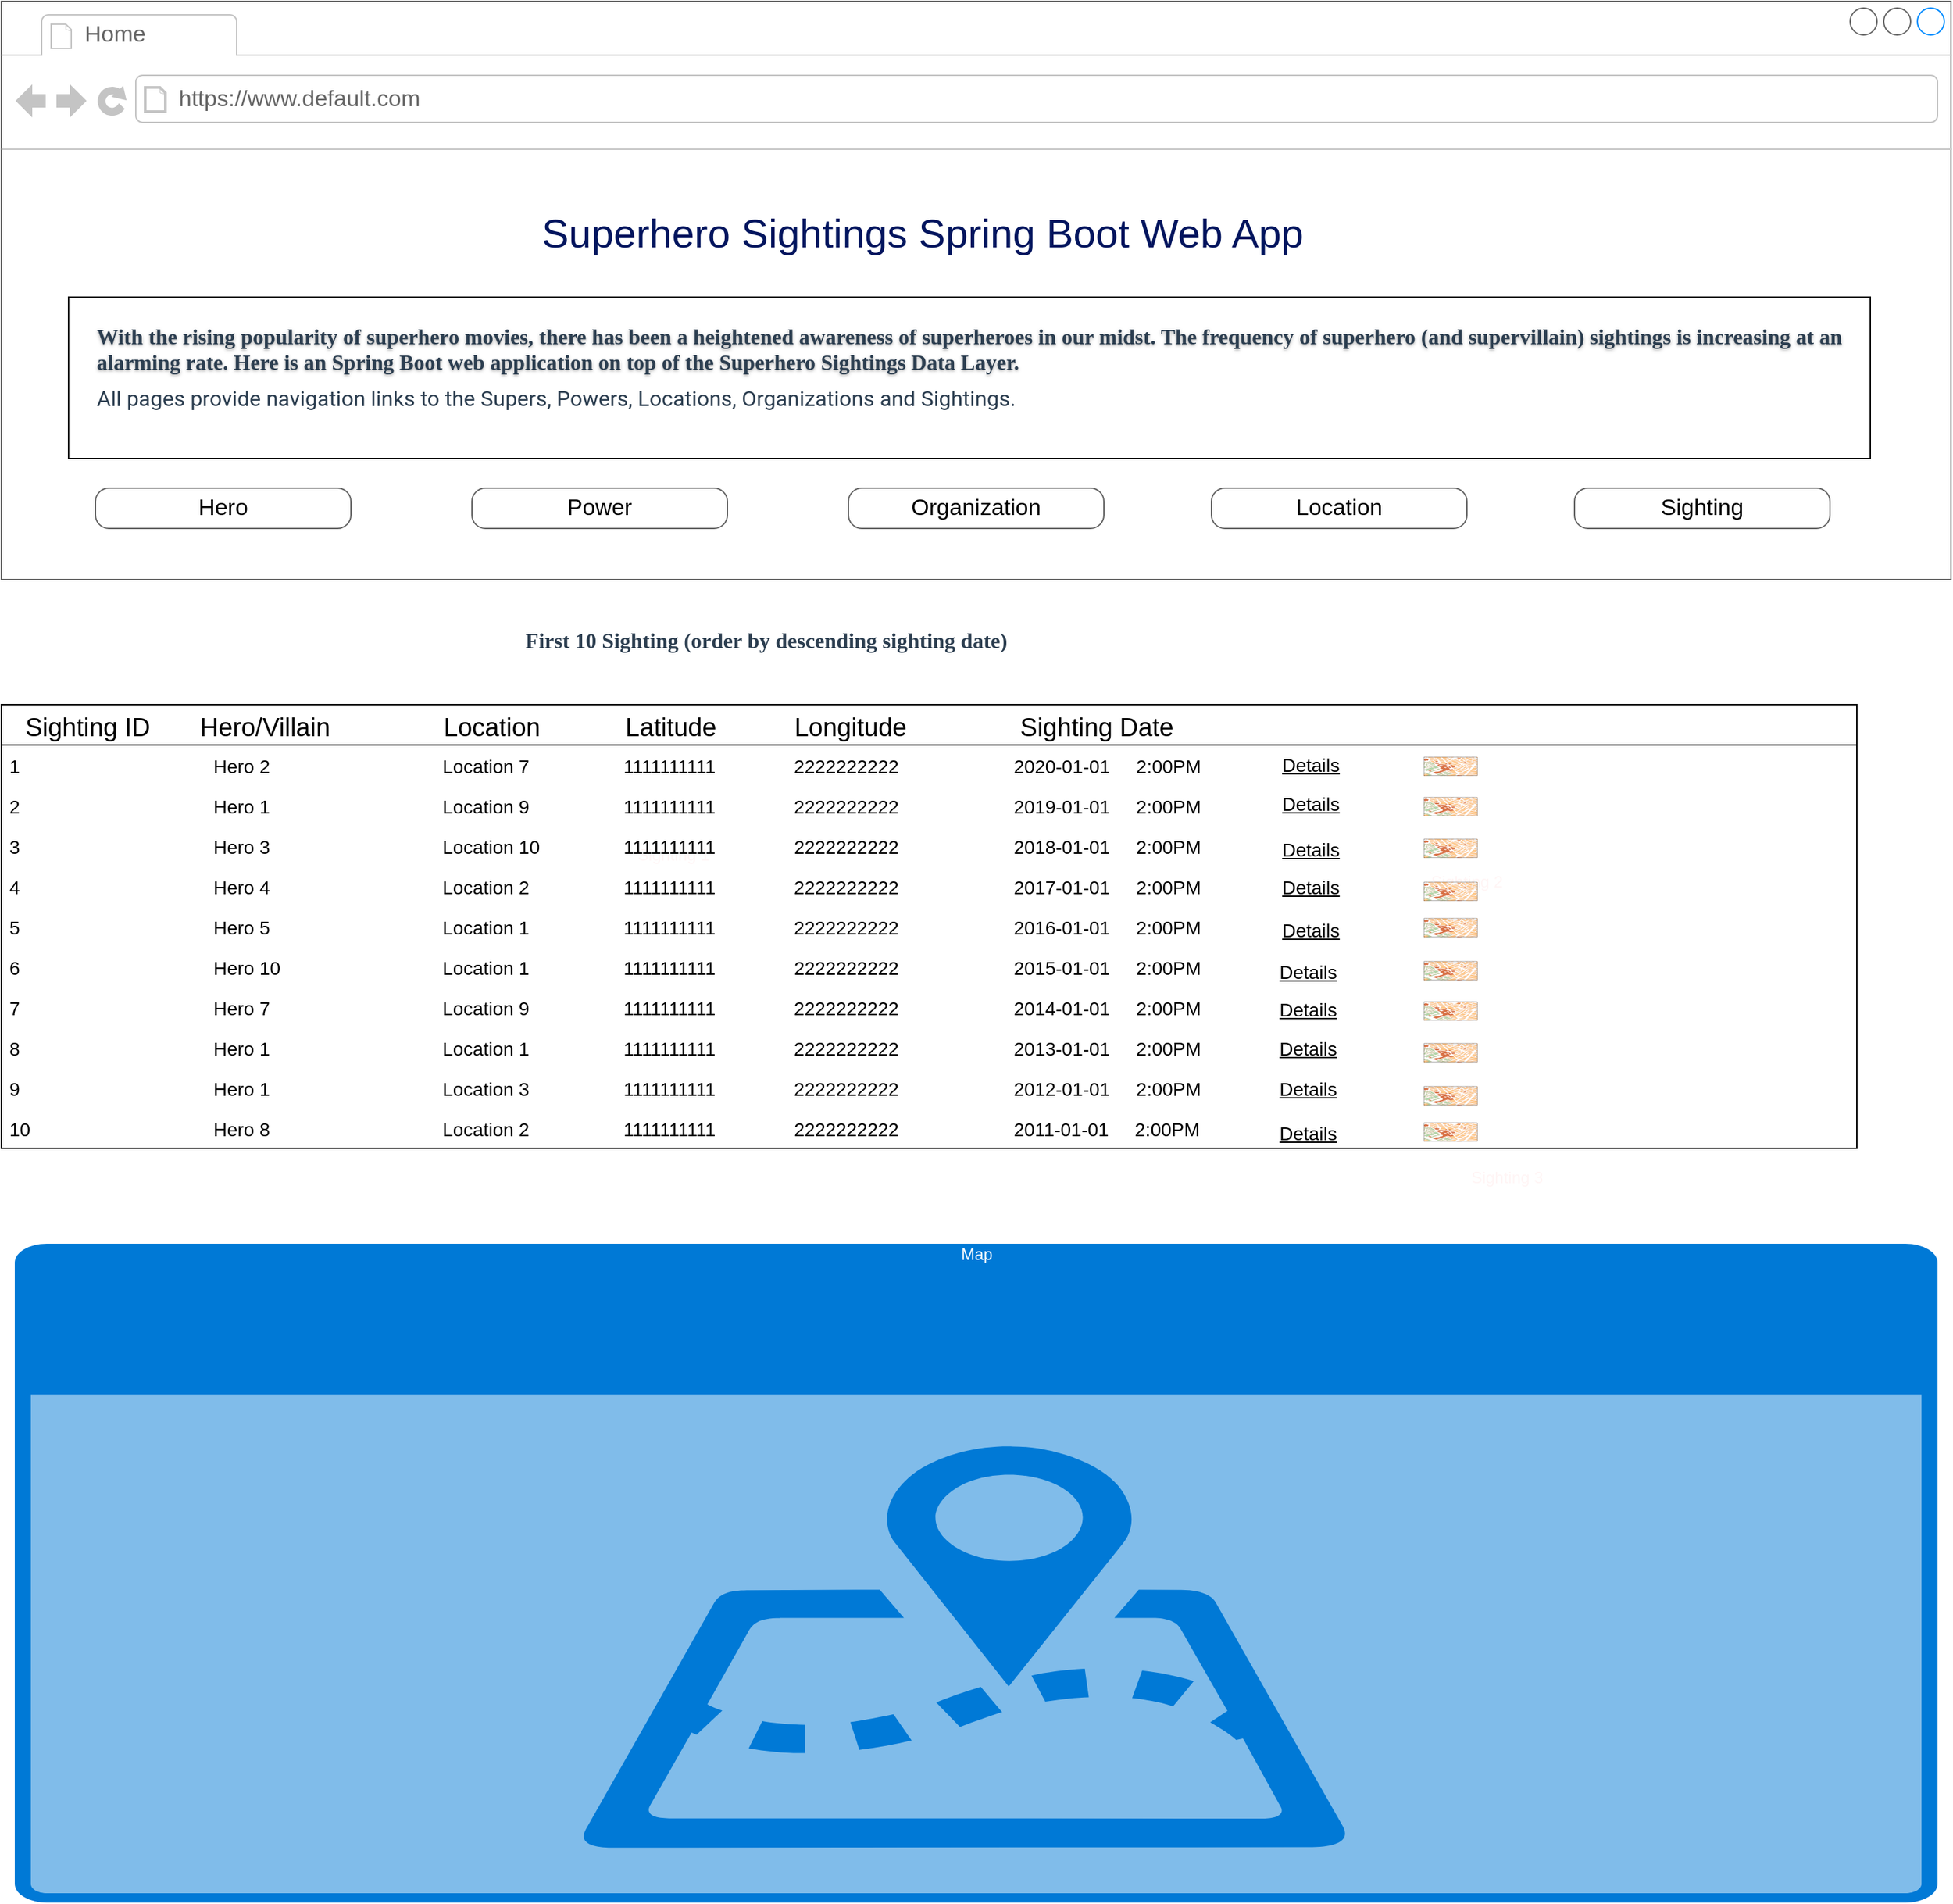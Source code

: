 <mxfile version="20.6.0" type="device"><diagram name="Page-1" id="2cc2dc42-3aac-f2a9-1cec-7a8b7cbee084"><mxGraphModel dx="1278" dy="539" grid="1" gridSize="10" guides="1" tooltips="1" connect="1" arrows="1" fold="1" page="1" pageScale="1" pageWidth="1100" pageHeight="850" background="none" math="0" shadow="0"><root><mxCell id="0"/><mxCell id="1" parent="0"/><mxCell id="7026571954dc6520-1" value="" style="strokeWidth=1;shadow=0;dashed=0;align=left;html=1;shape=mxgraph.mockup.containers.browserWindow;rSize=0;strokeColor=#666666;mainText=,;recursiveResize=0;rounded=0;labelBackgroundColor=none;fontFamily=Verdana;fontSize=12" parent="1" vertex="1"><mxGeometry x="250" y="20" width="1450" height="430" as="geometry"/></mxCell><mxCell id="7026571954dc6520-2" value="Home" style="strokeWidth=1;shadow=0;dashed=0;align=center;html=1;shape=mxgraph.mockup.containers.anchor;fontSize=17;fontColor=#666666;align=left;" parent="7026571954dc6520-1" vertex="1"><mxGeometry x="60" y="12" width="150" height="26" as="geometry"/></mxCell><mxCell id="7026571954dc6520-3" value="https://www.default.com" style="strokeWidth=1;shadow=0;dashed=0;align=center;html=1;shape=mxgraph.mockup.containers.anchor;rSize=0;fontSize=17;fontColor=#666666;align=left;" parent="7026571954dc6520-1" vertex="1"><mxGeometry x="130" y="60" width="250" height="26" as="geometry"/></mxCell><mxCell id="7026571954dc6520-4" value="&lt;h2 style=&quot;box-sizing: border-box; margin-top: 0px; margin-bottom: 0.5rem; font-weight: 300; line-height: 1.2; font-size: 1.875rem; font-family: Arial, Helvetica, sans-serif; color: rgb(2, 21, 94); padding-top: 12px; padding-bottom: 0px; background-color: rgb(255, 255, 255);&quot; id=&quot;yui_3_17_2_1_1667340755161_39&quot;&gt;Superhero Sightings Spring Boot Web App&lt;/h2&gt;" style="text;html=1;points=[];align=left;verticalAlign=top;spacingTop=-4;fontSize=30;fontFamily=Verdana;fontStyle=0" parent="7026571954dc6520-1" vertex="1"><mxGeometry x="400" y="140" width="590" height="50" as="geometry"/></mxCell><mxCell id="jvbijX7r-PZZ7w1VG2m_-4" value="" style="group" parent="7026571954dc6520-1" vertex="1" connectable="0"><mxGeometry x="70" y="362" width="1020" height="30" as="geometry"/></mxCell><mxCell id="7026571954dc6520-18" value="Hero" style="strokeWidth=1;shadow=0;dashed=0;align=center;html=1;shape=mxgraph.mockup.buttons.button;strokeColor=#666666;mainText=;buttonStyle=round;fontSize=17;fontStyle=0;fillColor=none;whiteSpace=wrap;rounded=0;labelBackgroundColor=none;" parent="jvbijX7r-PZZ7w1VG2m_-4" vertex="1"><mxGeometry width="190" height="30" as="geometry"/></mxCell><mxCell id="7026571954dc6520-19" value="Power" style="strokeWidth=1;shadow=0;dashed=0;align=center;html=1;shape=mxgraph.mockup.buttons.button;strokeColor=#666666;mainText=;buttonStyle=round;fontSize=17;fontStyle=0;fillColor=none;whiteSpace=wrap;rounded=0;labelBackgroundColor=none;" parent="jvbijX7r-PZZ7w1VG2m_-4" vertex="1"><mxGeometry x="280" width="190" height="30" as="geometry"/></mxCell><mxCell id="jvbijX7r-PZZ7w1VG2m_-1" value="Organization" style="strokeWidth=1;shadow=0;dashed=0;align=center;html=1;shape=mxgraph.mockup.buttons.button;strokeColor=#666666;mainText=;buttonStyle=round;fontSize=17;fontStyle=0;fillColor=none;whiteSpace=wrap;rounded=0;labelBackgroundColor=none;" parent="jvbijX7r-PZZ7w1VG2m_-4" vertex="1"><mxGeometry x="560" width="190" height="30" as="geometry"/></mxCell><mxCell id="jvbijX7r-PZZ7w1VG2m_-2" value="Location" style="strokeWidth=1;shadow=0;dashed=0;align=center;html=1;shape=mxgraph.mockup.buttons.button;strokeColor=#666666;mainText=;buttonStyle=round;fontSize=17;fontStyle=0;fillColor=none;whiteSpace=wrap;rounded=0;labelBackgroundColor=none;" parent="jvbijX7r-PZZ7w1VG2m_-4" vertex="1"><mxGeometry x="830" width="190" height="30" as="geometry"/></mxCell><mxCell id="jvbijX7r-PZZ7w1VG2m_-3" value="Sighting" style="strokeWidth=1;shadow=0;dashed=0;align=center;html=1;shape=mxgraph.mockup.buttons.button;strokeColor=#666666;mainText=;buttonStyle=round;fontSize=17;fontStyle=0;fillColor=none;whiteSpace=wrap;rounded=0;labelBackgroundColor=none;" parent="7026571954dc6520-1" vertex="1"><mxGeometry x="1170" y="362" width="190" height="30" as="geometry"/></mxCell><mxCell id="30hN6AOwJ3vIYSbZao_b-1" value="" style="rounded=0;whiteSpace=wrap;html=1;" vertex="1" parent="7026571954dc6520-1"><mxGeometry x="50" y="220" width="1340" height="120" as="geometry"/></mxCell><mxCell id="30hN6AOwJ3vIYSbZao_b-2" value="&lt;h6 style=&quot;box-sizing: border-box; text-shadow: rgba(0, 0, 0, 0.2) 0px 1px 3px, rgba(0, 0, 0, 0.1) 0px 1px 1px, rgba(0, 0, 0, 0.1) 0px 1px 2px; margin-top: 0px; margin-bottom: 0.5rem; line-height: 1.2; font-size: 1rem; font-family: &amp;quot;Roboto Slab&amp;quot;, Georgia, serif; color: rgb(44, 62, 80); background-color: rgb(255, 255, 255); text-align: justify;&quot;&gt;With the rising popularity of superhero movies, there has been a heightened awareness of superheroes in our midst. The frequency of superhero (and supervillain) sightings is increasing at an alarming rate. Here is an Spring Boot web application on top of the Superhero Sightings Data Layer.&lt;/h6&gt;&lt;p style=&quot;box-sizing: border-box; text-shadow: rgba(0, 0, 0, 0.01) 0px 0px 1px; margin-top: 0px; margin-bottom: 1rem; color: rgb(44, 62, 80); font-family: Roboto, Arial, sans-serif; font-size: 16px; text-align: start; background-color: rgb(255, 255, 255);&quot;&gt;All pages provide navigation links to the Supers, Powers, Locations, Organizations and Sightings.&lt;/p&gt;" style="text;html=1;strokeColor=none;fillColor=none;align=center;verticalAlign=middle;whiteSpace=wrap;rounded=0;" vertex="1" parent="7026571954dc6520-1"><mxGeometry x="70" y="230" width="1300" height="100" as="geometry"/></mxCell><mxCell id="kMfeL1CHyE3TxEFatec0-3" value="Map" style="html=1;strokeColor=none;fillColor=#0079D6;labelPosition=center;verticalLabelPosition=middle;verticalAlign=top;align=center;fontSize=12;outlineConnect=0;spacingTop=-6;fontColor=#FFFFFF;sketch=0;shape=mxgraph.sitemap.map;" parent="1" vertex="1"><mxGeometry x="260" y="944" width="1430" height="490" as="geometry"/></mxCell><mxCell id="kMfeL1CHyE3TxEFatec0-4" value="" style="shape=image;html=1;verticalAlign=top;verticalLabelPosition=bottom;labelBackgroundColor=#ffffff;imageAspect=0;aspect=fixed;image=https://cdn3.iconfinder.com/data/icons/internet-and-web-4/78/internt_web_technology-08-128.png" parent="1" vertex="1"><mxGeometry x="1242" y="1070" width="128" height="128" as="geometry"/></mxCell><mxCell id="kMfeL1CHyE3TxEFatec0-5" value="" style="shape=image;html=1;verticalAlign=top;verticalLabelPosition=bottom;labelBackgroundColor=#ffffff;imageAspect=0;aspect=fixed;image=https://cdn3.iconfinder.com/data/icons/internet-and-web-4/78/internt_web_technology-08-128.png" parent="1" vertex="1"><mxGeometry x="1340" y="1110" width="128" height="128" as="geometry"/></mxCell><mxCell id="kMfeL1CHyE3TxEFatec0-6" value="" style="shape=image;html=1;verticalAlign=top;verticalLabelPosition=bottom;labelBackgroundColor=#ffffff;imageAspect=0;aspect=fixed;image=https://cdn3.iconfinder.com/data/icons/internet-and-web-4/78/internt_web_technology-08-128.png" parent="1" vertex="1"><mxGeometry x="592" y="1100" width="128" height="128" as="geometry"/></mxCell><mxCell id="kMfeL1CHyE3TxEFatec0-7" value="Sighting 1" style="text;html=1;strokeColor=none;fillColor=none;align=center;verticalAlign=middle;whiteSpace=wrap;rounded=0;fontColor=#FFF5F5;" parent="1" vertex="1"><mxGeometry x="720" y="640" width="60" height="30" as="geometry"/></mxCell><mxCell id="kMfeL1CHyE3TxEFatec0-8" value="Sighting 2" style="text;html=1;strokeColor=none;fillColor=none;align=center;verticalAlign=middle;whiteSpace=wrap;rounded=0;fontColor=#FFF5F5;" parent="1" vertex="1"><mxGeometry x="1310" y="660" width="60" height="30" as="geometry"/></mxCell><mxCell id="kMfeL1CHyE3TxEFatec0-9" value="Sighting 3" style="text;html=1;strokeColor=none;fillColor=none;align=center;verticalAlign=middle;whiteSpace=wrap;rounded=0;fontColor=#FFF5F5;" parent="1" vertex="1"><mxGeometry x="1340" y="880" width="60" height="30" as="geometry"/></mxCell><mxCell id="aXiLua8sY6bFVQbEmq-i-1" value="   Sighting ID       Hero/Villain                Location            Latitude           Longitude                Sighting Date" style="swimlane;fontStyle=0;childLayout=stackLayout;horizontal=1;startSize=30;horizontalStack=0;resizeParent=1;resizeParentMax=0;resizeLast=0;collapsible=1;marginBottom=0;fontSize=19;align=left;" parent="1" vertex="1"><mxGeometry x="250" y="543" width="1380" height="330" as="geometry"/></mxCell><mxCell id="aXiLua8sY6bFVQbEmq-i-2" value="1                                     Hero 2                                 Location 7                  1111111111               2222222222                      2020-01-01     2:00PM                     " style="text;strokeColor=none;fillColor=none;align=left;verticalAlign=middle;spacingLeft=4;spacingRight=4;overflow=hidden;points=[[0,0.5],[1,0.5]];portConstraint=eastwest;rotatable=0;fontSize=14;fontStyle=0" parent="aXiLua8sY6bFVQbEmq-i-1" vertex="1"><mxGeometry y="30" width="1380" height="30" as="geometry"/></mxCell><mxCell id="aXiLua8sY6bFVQbEmq-i-3" value="2                                     Hero 1                                 Location 9                  1111111111               2222222222                      2019-01-01     2:00PM         " style="text;strokeColor=none;fillColor=none;align=left;verticalAlign=middle;spacingLeft=4;spacingRight=4;overflow=hidden;points=[[0,0.5],[1,0.5]];portConstraint=eastwest;rotatable=0;fontSize=14;fontStyle=0" parent="aXiLua8sY6bFVQbEmq-i-1" vertex="1"><mxGeometry y="60" width="1380" height="30" as="geometry"/></mxCell><mxCell id="aXiLua8sY6bFVQbEmq-i-4" value="3                                     Hero 3                                 Location 10                1111111111               2222222222                      2018-01-01     2:00PM          " style="text;strokeColor=none;fillColor=none;align=left;verticalAlign=middle;spacingLeft=4;spacingRight=4;overflow=hidden;points=[[0,0.5],[1,0.5]];portConstraint=eastwest;rotatable=0;fontSize=14;fontStyle=0" parent="aXiLua8sY6bFVQbEmq-i-1" vertex="1"><mxGeometry y="90" width="1380" height="30" as="geometry"/></mxCell><mxCell id="aXiLua8sY6bFVQbEmq-i-5" value="4                                     Hero 4                                 Location 2                  1111111111               2222222222                      2017-01-01     2:00PM" style="text;strokeColor=none;fillColor=none;align=left;verticalAlign=middle;spacingLeft=4;spacingRight=4;overflow=hidden;points=[[0,0.5],[1,0.5]];portConstraint=eastwest;rotatable=0;fontSize=14;fontStyle=0" parent="aXiLua8sY6bFVQbEmq-i-1" vertex="1"><mxGeometry y="120" width="1380" height="30" as="geometry"/></mxCell><mxCell id="aXiLua8sY6bFVQbEmq-i-6" value="5                                     Hero 5                                 Location 1                  1111111111               2222222222                      2016-01-01     2:00PM          " style="text;strokeColor=none;fillColor=none;align=left;verticalAlign=middle;spacingLeft=4;spacingRight=4;overflow=hidden;points=[[0,0.5],[1,0.5]];portConstraint=eastwest;rotatable=0;fontSize=14;fontStyle=0" parent="aXiLua8sY6bFVQbEmq-i-1" vertex="1"><mxGeometry y="150" width="1380" height="30" as="geometry"/></mxCell><mxCell id="aXiLua8sY6bFVQbEmq-i-7" value="6                                     Hero 10                               Location 1                  1111111111               2222222222                      2015-01-01     2:00PM" style="text;strokeColor=none;fillColor=none;align=left;verticalAlign=middle;spacingLeft=4;spacingRight=4;overflow=hidden;points=[[0,0.5],[1,0.5]];portConstraint=eastwest;rotatable=0;fontSize=14;fontStyle=0" parent="aXiLua8sY6bFVQbEmq-i-1" vertex="1"><mxGeometry y="180" width="1380" height="30" as="geometry"/></mxCell><mxCell id="aXiLua8sY6bFVQbEmq-i-8" value="7                                     Hero 7                                 Location 9                  1111111111               2222222222                      2014-01-01     2:00PM      " style="text;strokeColor=none;fillColor=none;align=left;verticalAlign=middle;spacingLeft=4;spacingRight=4;overflow=hidden;points=[[0,0.5],[1,0.5]];portConstraint=eastwest;rotatable=0;fontSize=14;fontStyle=0" parent="aXiLua8sY6bFVQbEmq-i-1" vertex="1"><mxGeometry y="210" width="1380" height="30" as="geometry"/></mxCell><mxCell id="aXiLua8sY6bFVQbEmq-i-9" value="8                                     Hero 1                                 Location 1                  1111111111               2222222222                      2013-01-01     2:00PM        " style="text;strokeColor=none;fillColor=none;align=left;verticalAlign=middle;spacingLeft=4;spacingRight=4;overflow=hidden;points=[[0,0.5],[1,0.5]];portConstraint=eastwest;rotatable=0;fontSize=14;fontStyle=0" parent="aXiLua8sY6bFVQbEmq-i-1" vertex="1"><mxGeometry y="240" width="1380" height="30" as="geometry"/></mxCell><mxCell id="aXiLua8sY6bFVQbEmq-i-10" value="9                                     Hero 1                                 Location 3                  1111111111               2222222222                      2012-01-01     2:00PM" style="text;strokeColor=none;fillColor=none;align=left;verticalAlign=middle;spacingLeft=4;spacingRight=4;overflow=hidden;points=[[0,0.5],[1,0.5]];portConstraint=eastwest;rotatable=0;fontSize=14;fontStyle=0" parent="aXiLua8sY6bFVQbEmq-i-1" vertex="1"><mxGeometry y="270" width="1380" height="30" as="geometry"/></mxCell><mxCell id="aXiLua8sY6bFVQbEmq-i-11" value="10                                   Hero 8                                 Location 2                  1111111111               2222222222                      2011-01-01     2:00PM" style="text;strokeColor=none;fillColor=none;align=left;verticalAlign=middle;spacingLeft=4;spacingRight=4;overflow=hidden;points=[[0,0.5],[1,0.5]];portConstraint=eastwest;rotatable=0;fontSize=14;fontStyle=0" parent="aXiLua8sY6bFVQbEmq-i-1" vertex="1"><mxGeometry y="300" width="1380" height="30" as="geometry"/></mxCell><mxCell id="aXiLua8sY6bFVQbEmq-i-12" value="Details" style="text;html=1;strokeColor=none;fillColor=none;align=center;verticalAlign=middle;whiteSpace=wrap;rounded=0;fontSize=14;fontStyle=4" parent="1" vertex="1"><mxGeometry x="1194" y="575" width="60" height="25" as="geometry"/></mxCell><mxCell id="aXiLua8sY6bFVQbEmq-i-13" value="Details" style="text;html=1;strokeColor=none;fillColor=none;align=center;verticalAlign=middle;whiteSpace=wrap;rounded=0;fontSize=14;fontStyle=4" parent="1" vertex="1"><mxGeometry x="1194" y="604" width="60" height="25" as="geometry"/></mxCell><mxCell id="aXiLua8sY6bFVQbEmq-i-14" value="Details" style="text;html=1;strokeColor=none;fillColor=none;align=center;verticalAlign=middle;whiteSpace=wrap;rounded=0;fontSize=14;fontStyle=4" parent="1" vertex="1"><mxGeometry x="1194" y="638" width="60" height="25" as="geometry"/></mxCell><mxCell id="aXiLua8sY6bFVQbEmq-i-15" value="Details" style="text;html=1;strokeColor=none;fillColor=none;align=center;verticalAlign=middle;whiteSpace=wrap;rounded=0;fontSize=14;fontStyle=4" parent="1" vertex="1"><mxGeometry x="1194" y="666" width="60" height="25" as="geometry"/></mxCell><mxCell id="aXiLua8sY6bFVQbEmq-i-16" value="Details" style="text;html=1;strokeColor=none;fillColor=none;align=center;verticalAlign=middle;whiteSpace=wrap;rounded=0;fontSize=14;fontStyle=4" parent="1" vertex="1"><mxGeometry x="1194" y="698" width="60" height="25" as="geometry"/></mxCell><mxCell id="aXiLua8sY6bFVQbEmq-i-17" value="Details" style="text;html=1;strokeColor=none;fillColor=none;align=center;verticalAlign=middle;whiteSpace=wrap;rounded=0;fontSize=14;fontStyle=4" parent="1" vertex="1"><mxGeometry x="1192" y="729" width="60" height="25" as="geometry"/></mxCell><mxCell id="aXiLua8sY6bFVQbEmq-i-18" value="Details" style="text;html=1;strokeColor=none;fillColor=none;align=center;verticalAlign=middle;whiteSpace=wrap;rounded=0;fontSize=14;fontStyle=4" parent="1" vertex="1"><mxGeometry x="1192" y="757" width="60" height="25" as="geometry"/></mxCell><mxCell id="aXiLua8sY6bFVQbEmq-i-19" value="Details" style="text;html=1;strokeColor=none;fillColor=none;align=center;verticalAlign=middle;whiteSpace=wrap;rounded=0;fontSize=14;fontStyle=4" parent="1" vertex="1"><mxGeometry x="1192" y="786" width="60" height="25" as="geometry"/></mxCell><mxCell id="aXiLua8sY6bFVQbEmq-i-20" value="Details" style="text;html=1;strokeColor=none;fillColor=none;align=center;verticalAlign=middle;whiteSpace=wrap;rounded=0;fontSize=14;fontStyle=4" parent="1" vertex="1"><mxGeometry x="1192" y="816" width="60" height="25" as="geometry"/></mxCell><mxCell id="aXiLua8sY6bFVQbEmq-i-21" value="Details" style="text;html=1;strokeColor=none;fillColor=none;align=center;verticalAlign=middle;whiteSpace=wrap;rounded=0;fontSize=14;fontStyle=4" parent="1" vertex="1"><mxGeometry x="1192" y="849" width="60" height="25" as="geometry"/></mxCell><mxCell id="aXiLua8sY6bFVQbEmq-i-22" value="" style="verticalLabelPosition=bottom;shadow=0;dashed=0;align=center;html=1;verticalAlign=top;strokeWidth=1;shape=mxgraph.mockup.misc.map;fontSize=14;" parent="1" vertex="1"><mxGeometry x="1308" y="582" width="40" height="14" as="geometry"/></mxCell><mxCell id="aXiLua8sY6bFVQbEmq-i-23" value="" style="verticalLabelPosition=bottom;shadow=0;dashed=0;align=center;html=1;verticalAlign=top;strokeWidth=1;shape=mxgraph.mockup.misc.map;fontSize=14;" parent="1" vertex="1"><mxGeometry x="1308" y="612" width="40" height="14" as="geometry"/></mxCell><mxCell id="aXiLua8sY6bFVQbEmq-i-24" value="" style="verticalLabelPosition=bottom;shadow=0;dashed=0;align=center;html=1;verticalAlign=top;strokeWidth=1;shape=mxgraph.mockup.misc.map;fontSize=14;" parent="1" vertex="1"><mxGeometry x="1308" y="643" width="40" height="14" as="geometry"/></mxCell><mxCell id="aXiLua8sY6bFVQbEmq-i-28" value="" style="verticalLabelPosition=bottom;shadow=0;dashed=0;align=center;html=1;verticalAlign=top;strokeWidth=1;shape=mxgraph.mockup.misc.map;fontSize=14;" parent="1" vertex="1"><mxGeometry x="1308" y="675" width="40" height="14" as="geometry"/></mxCell><mxCell id="aXiLua8sY6bFVQbEmq-i-29" value="" style="verticalLabelPosition=bottom;shadow=0;dashed=0;align=center;html=1;verticalAlign=top;strokeWidth=1;shape=mxgraph.mockup.misc.map;fontSize=14;" parent="1" vertex="1"><mxGeometry x="1308" y="702" width="40" height="14" as="geometry"/></mxCell><mxCell id="aXiLua8sY6bFVQbEmq-i-30" value="" style="verticalLabelPosition=bottom;shadow=0;dashed=0;align=center;html=1;verticalAlign=top;strokeWidth=1;shape=mxgraph.mockup.misc.map;fontSize=14;" parent="1" vertex="1"><mxGeometry x="1308" y="734" width="40" height="14" as="geometry"/></mxCell><mxCell id="aXiLua8sY6bFVQbEmq-i-31" value="" style="verticalLabelPosition=bottom;shadow=0;dashed=0;align=center;html=1;verticalAlign=top;strokeWidth=1;shape=mxgraph.mockup.misc.map;fontSize=14;" parent="1" vertex="1"><mxGeometry x="1308" y="764" width="40" height="14" as="geometry"/></mxCell><mxCell id="aXiLua8sY6bFVQbEmq-i-32" value="" style="verticalLabelPosition=bottom;shadow=0;dashed=0;align=center;html=1;verticalAlign=top;strokeWidth=1;shape=mxgraph.mockup.misc.map;fontSize=14;" parent="1" vertex="1"><mxGeometry x="1308" y="795" width="40" height="14" as="geometry"/></mxCell><mxCell id="aXiLua8sY6bFVQbEmq-i-33" value="" style="verticalLabelPosition=bottom;shadow=0;dashed=0;align=center;html=1;verticalAlign=top;strokeWidth=1;shape=mxgraph.mockup.misc.map;fontSize=14;" parent="1" vertex="1"><mxGeometry x="1308" y="827" width="40" height="14" as="geometry"/></mxCell><mxCell id="aXiLua8sY6bFVQbEmq-i-34" value="" style="verticalLabelPosition=bottom;shadow=0;dashed=0;align=center;html=1;verticalAlign=top;strokeWidth=1;shape=mxgraph.mockup.misc.map;fontSize=14;" parent="1" vertex="1"><mxGeometry x="1308" y="854" width="40" height="14" as="geometry"/></mxCell><mxCell id="30hN6AOwJ3vIYSbZao_b-5" value="&lt;span style=&quot;color: rgb(44, 62, 80); font-family: &amp;quot;Roboto Slab&amp;quot;, Georgia, serif; font-size: 16px; font-weight: 900; background-color: rgb(255, 255, 255);&quot;&gt;First 10 Sighting (order by descending sighting date)&lt;/span&gt;" style="text;html=1;strokeColor=none;fillColor=none;align=center;verticalAlign=middle;whiteSpace=wrap;rounded=0;" vertex="1" parent="1"><mxGeometry x="444" y="480" width="750" height="30" as="geometry"/></mxCell></root></mxGraphModel></diagram></mxfile>